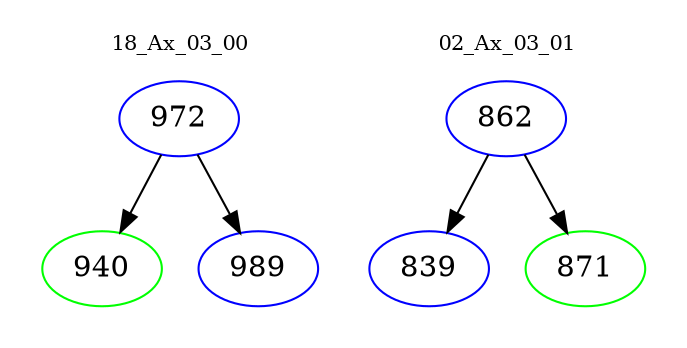digraph{
subgraph cluster_0 {
color = white
label = "18_Ax_03_00";
fontsize=10;
T0_972 [label="972", color="blue"]
T0_972 -> T0_940 [color="black"]
T0_940 [label="940", color="green"]
T0_972 -> T0_989 [color="black"]
T0_989 [label="989", color="blue"]
}
subgraph cluster_1 {
color = white
label = "02_Ax_03_01";
fontsize=10;
T1_862 [label="862", color="blue"]
T1_862 -> T1_839 [color="black"]
T1_839 [label="839", color="blue"]
T1_862 -> T1_871 [color="black"]
T1_871 [label="871", color="green"]
}
}
